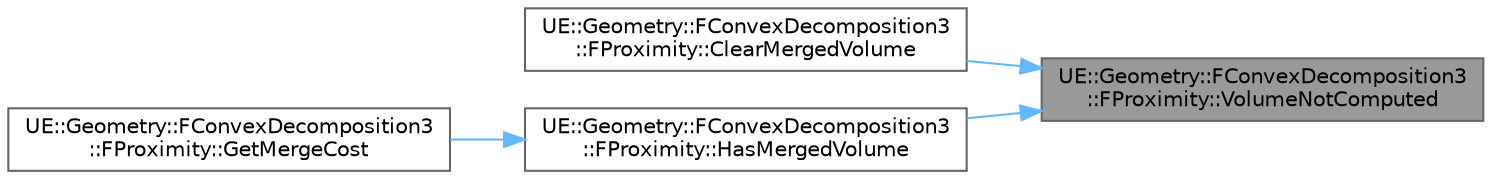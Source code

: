 digraph "UE::Geometry::FConvexDecomposition3::FProximity::VolumeNotComputed"
{
 // INTERACTIVE_SVG=YES
 // LATEX_PDF_SIZE
  bgcolor="transparent";
  edge [fontname=Helvetica,fontsize=10,labelfontname=Helvetica,labelfontsize=10];
  node [fontname=Helvetica,fontsize=10,shape=box,height=0.2,width=0.4];
  rankdir="RL";
  Node1 [id="Node000001",label="UE::Geometry::FConvexDecomposition3\l::FProximity::VolumeNotComputed",height=0.2,width=0.4,color="gray40", fillcolor="grey60", style="filled", fontcolor="black",tooltip=" "];
  Node1 -> Node2 [id="edge1_Node000001_Node000002",dir="back",color="steelblue1",style="solid",tooltip=" "];
  Node2 [id="Node000002",label="UE::Geometry::FConvexDecomposition3\l::FProximity::ClearMergedVolume",height=0.2,width=0.4,color="grey40", fillcolor="white", style="filled",URL="$da/d5e/structUE_1_1Geometry_1_1FConvexDecomposition3_1_1FProximity.html#ac595a1c2607b55aa234df3e13774093a",tooltip=" "];
  Node1 -> Node3 [id="edge2_Node000001_Node000003",dir="back",color="steelblue1",style="solid",tooltip=" "];
  Node3 [id="Node000003",label="UE::Geometry::FConvexDecomposition3\l::FProximity::HasMergedVolume",height=0.2,width=0.4,color="grey40", fillcolor="white", style="filled",URL="$da/d5e/structUE_1_1Geometry_1_1FConvexDecomposition3_1_1FProximity.html#a9b756b9dc665d6e639b6b111cb275c62",tooltip=" "];
  Node3 -> Node4 [id="edge3_Node000003_Node000004",dir="back",color="steelblue1",style="solid",tooltip=" "];
  Node4 [id="Node000004",label="UE::Geometry::FConvexDecomposition3\l::FProximity::GetMergeCost",height=0.2,width=0.4,color="grey40", fillcolor="white", style="filled",URL="$da/d5e/structUE_1_1Geometry_1_1FConvexDecomposition3_1_1FProximity.html#acceeb3a832e7c6a29f5b8858d6ac18c1",tooltip=" "];
}
